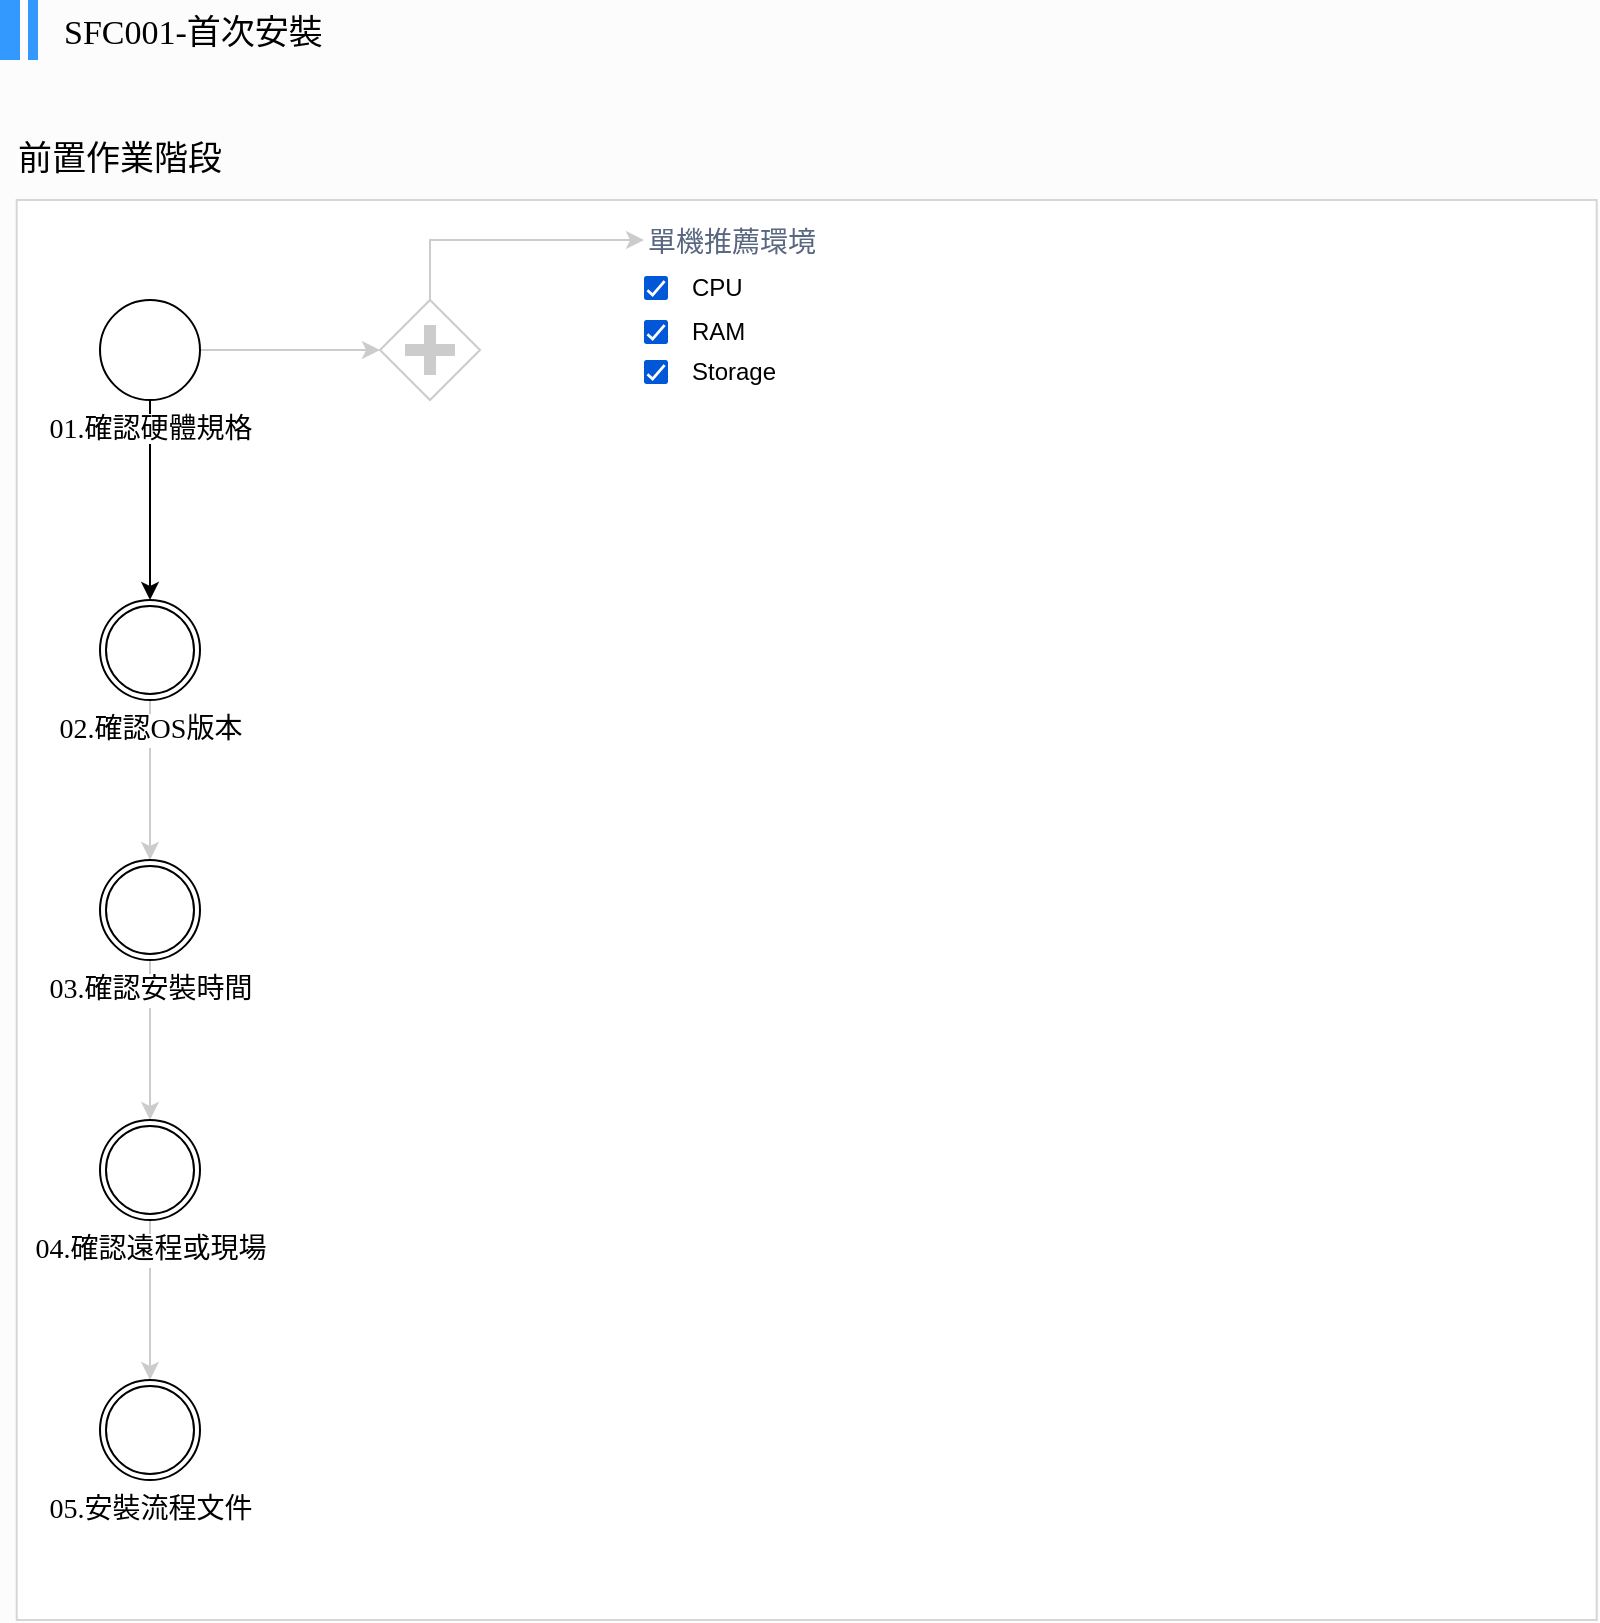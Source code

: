 <mxfile version="12.5.5" type="github">
  <diagram id="WJbkcrBmJmuA8XXHKe5_" name="第1頁">
    <mxGraphModel dx="1824" dy="3322" grid="1" gridSize="10" guides="1" tooltips="1" connect="1" arrows="1" fold="1" page="1" pageScale="1" pageWidth="827" pageHeight="1169" background="#FCFCFC" math="0" shadow="0" extFonts="Noto Sans^https://fonts.googleapis.com/css?family=Noto+Sans|Noto Sans CJK^https://fonts.googleapis.com/css?family=Noto+Sans+CJK|Noto Sans TC^https://fonts.googleapis.com/css?family=Noto+Sans+TC">
      <root>
        <mxCell id="0"/>
        <mxCell id="1" parent="0"/>
        <mxCell id="vaWpKMgg9GfqvfIClh7l-88" value="" style="rounded=0;whiteSpace=wrap;html=1;shadow=0;glass=0;comic=0;strokeWidth=1;fontFamily=Noto Sans TC;fontSize=14;align=left;strokeColor=#D6D6D6;" vertex="1" parent="1">
          <mxGeometry x="18.35" y="-2230" width="790" height="710" as="geometry"/>
        </mxCell>
        <mxCell id="vaWpKMgg9GfqvfIClh7l-70" style="edgeStyle=orthogonalEdgeStyle;rounded=0;orthogonalLoop=1;jettySize=auto;html=1;fontFamily=Noto Sans TC;fontSize=17;shadow=0;strokeColor=#CCCCCC;" edge="1" parent="1" source="vaWpKMgg9GfqvfIClh7l-1" target="vaWpKMgg9GfqvfIClh7l-69">
          <mxGeometry relative="1" as="geometry"/>
        </mxCell>
        <mxCell id="vaWpKMgg9GfqvfIClh7l-91" value="" style="edgeStyle=orthogonalEdgeStyle;rounded=0;orthogonalLoop=1;jettySize=auto;html=1;shadow=0;strokeColor=#000000;fontFamily=Noto Sans TC;fontSize=14;" edge="1" parent="1" source="vaWpKMgg9GfqvfIClh7l-1" target="vaWpKMgg9GfqvfIClh7l-94">
          <mxGeometry relative="1" as="geometry">
            <mxPoint x="85" y="-2050" as="targetPoint"/>
          </mxGeometry>
        </mxCell>
        <mxCell id="vaWpKMgg9GfqvfIClh7l-48" value="SFC001-首次安裝" style="text;html=1;fontFamily=Noto Sans TC;fontSize=17;" vertex="1" parent="1">
          <mxGeometry x="40" y="-2330" width="145" height="30" as="geometry"/>
        </mxCell>
        <mxCell id="vaWpKMgg9GfqvfIClh7l-52" value="" style="group;fillColor=none;" vertex="1" connectable="0" parent="1">
          <mxGeometry x="10" y="-2330" width="19" height="30" as="geometry"/>
        </mxCell>
        <mxCell id="vaWpKMgg9GfqvfIClh7l-49" value="" style="rounded=0;whiteSpace=wrap;html=1;shadow=0;glass=0;comic=0;strokeColor=none;fontFamily=Noto Sans TC;fontSize=17;align=left;fillColor=#3399FF;" vertex="1" parent="vaWpKMgg9GfqvfIClh7l-52">
          <mxGeometry width="10" height="30" as="geometry"/>
        </mxCell>
        <mxCell id="vaWpKMgg9GfqvfIClh7l-51" value="" style="rounded=0;whiteSpace=wrap;html=1;shadow=0;glass=0;comic=0;strokeColor=none;fontFamily=Noto Sans TC;fontSize=17;align=left;fillColor=#3399FF;" vertex="1" parent="vaWpKMgg9GfqvfIClh7l-52">
          <mxGeometry x="14" width="5" height="30" as="geometry"/>
        </mxCell>
        <mxCell id="vaWpKMgg9GfqvfIClh7l-92" style="edgeStyle=orthogonalEdgeStyle;rounded=0;orthogonalLoop=1;jettySize=auto;html=1;exitX=0.5;exitY=0;exitDx=0;exitDy=0;entryX=0;entryY=0.5;entryDx=0;entryDy=0;shadow=0;strokeColor=#CCCCCC;fontFamily=Noto Sans TC;fontSize=14;" edge="1" parent="1" source="vaWpKMgg9GfqvfIClh7l-69" target="vaWpKMgg9GfqvfIClh7l-58">
          <mxGeometry relative="1" as="geometry"/>
        </mxCell>
        <mxCell id="vaWpKMgg9GfqvfIClh7l-69" value="" style="shape=mxgraph.bpmn.shape;html=1;verticalLabelPosition=bottom;labelBackgroundColor=#ffffff;verticalAlign=top;align=center;perimeter=rhombusPerimeter;background=gateway;outlineConnect=0;outline=none;symbol=parallelGw;rounded=1;shadow=0;glass=0;comic=0;strokeColor=#CCCCCC;strokeWidth=1;fillColor=none;fontFamily=Noto Sans TC;fontSize=17;" vertex="1" parent="1">
          <mxGeometry x="200" y="-2180" width="50" height="50" as="geometry"/>
        </mxCell>
        <mxCell id="vaWpKMgg9GfqvfIClh7l-73" value="前置作業階段" style="text;html=1;strokeColor=none;fillColor=none;align=center;verticalAlign=middle;whiteSpace=wrap;rounded=0;shadow=0;glass=0;comic=0;fontFamily=Noto Sans TC;fontSize=17;" vertex="1" parent="1">
          <mxGeometry x="10" y="-2260" width="120" height="20" as="geometry"/>
        </mxCell>
        <mxCell id="vaWpKMgg9GfqvfIClh7l-58" value="單機推薦環境" style="fillColor=none;strokeColor=none;fontSize=14;fontStyle=0;align=left;fontColor=#596780;rounded=1;shadow=0;glass=0;comic=0;fontFamily=Noto Sans TC;" vertex="1" parent="1">
          <mxGeometry x="332" y="-2220" width="90" height="20" as="geometry"/>
        </mxCell>
        <mxCell id="vaWpKMgg9GfqvfIClh7l-60" value="CPU" style="html=1;shadow=0;dashed=0;shape=mxgraph.atlassian.checkbox_2;fillColor=#0057D8;strokeColor=none;fontColor=#000000;align=left;verticalAlign=middle;fontStyle=0;fontSize=12;labelPosition=right;verticalLabelPosition=middle;spacingLeft=10;rounded=1;glass=0;comic=0;" vertex="1" parent="1">
          <mxGeometry x="332" y="-2192" width="12" height="12" as="geometry"/>
        </mxCell>
        <mxCell id="vaWpKMgg9GfqvfIClh7l-61" value="RAM" style="html=1;shadow=0;dashed=0;shape=mxgraph.atlassian.checkbox_2;fillColor=#0057D8;strokeColor=none;fontColor=#000000;align=left;verticalAlign=middle;fontStyle=0;fontSize=12;labelPosition=right;verticalLabelPosition=middle;spacingLeft=10;rounded=1;glass=0;comic=0;" vertex="1" parent="1">
          <mxGeometry x="332" y="-2170" width="12" height="12" as="geometry"/>
        </mxCell>
        <mxCell id="vaWpKMgg9GfqvfIClh7l-81" value="Storage" style="html=1;shadow=0;dashed=0;shape=mxgraph.atlassian.checkbox_2;fillColor=#0057D8;strokeColor=none;fontColor=#000000;align=left;verticalAlign=middle;fontStyle=0;fontSize=12;labelPosition=right;verticalLabelPosition=middle;spacingLeft=10;rounded=1;glass=0;comic=0;" vertex="1" parent="1">
          <mxGeometry x="332" y="-2150" width="12" height="12" as="geometry"/>
        </mxCell>
        <mxCell id="vaWpKMgg9GfqvfIClh7l-1" value="&lt;font style=&quot;font-size: 14px ; background-color: rgb(255 , 255 , 255)&quot;&gt;01.確認硬體規格&lt;/font&gt;" style="shape=mxgraph.bpmn.shape;html=1;verticalLabelPosition=bottom;labelBackgroundColor=none;verticalAlign=top;align=center;perimeter=ellipsePerimeter;outlineConnect=0;outline=standard;symbol=general;fontFamily=Noto Sans TC;fillColor=none;" vertex="1" parent="1">
          <mxGeometry x="60" y="-2180" width="50" height="50" as="geometry"/>
        </mxCell>
        <mxCell id="vaWpKMgg9GfqvfIClh7l-96" value="" style="edgeStyle=orthogonalEdgeStyle;rounded=0;orthogonalLoop=1;jettySize=auto;html=1;shadow=0;strokeColor=#CCCCCC;fontFamily=Noto Sans TC;fontSize=14;" edge="1" parent="1" source="vaWpKMgg9GfqvfIClh7l-94" target="vaWpKMgg9GfqvfIClh7l-95">
          <mxGeometry relative="1" as="geometry"/>
        </mxCell>
        <mxCell id="vaWpKMgg9GfqvfIClh7l-94" value="02.確認OS版本" style="shape=mxgraph.bpmn.shape;html=1;verticalLabelPosition=bottom;labelBackgroundColor=#ffffff;verticalAlign=top;align=center;perimeter=ellipsePerimeter;outlineConnect=0;outline=throwing;symbol=general;rounded=0;shadow=0;glass=0;comic=0;strokeColor=#000000;strokeWidth=1;fillColor=none;fontFamily=Noto Sans TC;fontSize=14;" vertex="1" parent="1">
          <mxGeometry x="60" y="-2030" width="50" height="50" as="geometry"/>
        </mxCell>
        <mxCell id="vaWpKMgg9GfqvfIClh7l-98" value="" style="edgeStyle=orthogonalEdgeStyle;rounded=0;orthogonalLoop=1;jettySize=auto;html=1;shadow=0;strokeColor=#CCCCCC;fontFamily=Noto Sans TC;fontSize=14;" edge="1" parent="1" source="vaWpKMgg9GfqvfIClh7l-95" target="vaWpKMgg9GfqvfIClh7l-97">
          <mxGeometry relative="1" as="geometry"/>
        </mxCell>
        <mxCell id="vaWpKMgg9GfqvfIClh7l-95" value="03.確認安裝時間" style="shape=mxgraph.bpmn.shape;html=1;verticalLabelPosition=bottom;labelBackgroundColor=#ffffff;verticalAlign=top;align=center;perimeter=ellipsePerimeter;outlineConnect=0;outline=throwing;symbol=general;rounded=0;shadow=0;glass=0;comic=0;strokeColor=#000000;strokeWidth=1;fillColor=none;fontFamily=Noto Sans TC;fontSize=14;" vertex="1" parent="1">
          <mxGeometry x="60" y="-1900" width="50" height="50" as="geometry"/>
        </mxCell>
        <mxCell id="vaWpKMgg9GfqvfIClh7l-100" value="" style="edgeStyle=orthogonalEdgeStyle;rounded=0;orthogonalLoop=1;jettySize=auto;html=1;shadow=0;strokeColor=#CCCCCC;fontFamily=Noto Sans TC;fontSize=14;" edge="1" parent="1" source="vaWpKMgg9GfqvfIClh7l-97" target="vaWpKMgg9GfqvfIClh7l-99">
          <mxGeometry relative="1" as="geometry"/>
        </mxCell>
        <mxCell id="vaWpKMgg9GfqvfIClh7l-97" value="04.確認遠程或現場" style="shape=mxgraph.bpmn.shape;html=1;verticalLabelPosition=bottom;labelBackgroundColor=#ffffff;verticalAlign=top;align=center;perimeter=ellipsePerimeter;outlineConnect=0;outline=throwing;symbol=general;rounded=0;shadow=0;glass=0;comic=0;strokeColor=#000000;strokeWidth=1;fillColor=none;fontFamily=Noto Sans TC;fontSize=14;" vertex="1" parent="1">
          <mxGeometry x="60" y="-1770" width="50" height="50" as="geometry"/>
        </mxCell>
        <mxCell id="vaWpKMgg9GfqvfIClh7l-99" value="05.安裝流程文件" style="shape=mxgraph.bpmn.shape;html=1;verticalLabelPosition=bottom;labelBackgroundColor=#ffffff;verticalAlign=top;align=center;perimeter=ellipsePerimeter;outlineConnect=0;outline=throwing;symbol=general;rounded=0;shadow=0;glass=0;comic=0;strokeColor=#000000;strokeWidth=1;fillColor=none;fontFamily=Noto Sans TC;fontSize=14;" vertex="1" parent="1">
          <mxGeometry x="60" y="-1640" width="50" height="50" as="geometry"/>
        </mxCell>
      </root>
    </mxGraphModel>
  </diagram>
</mxfile>
